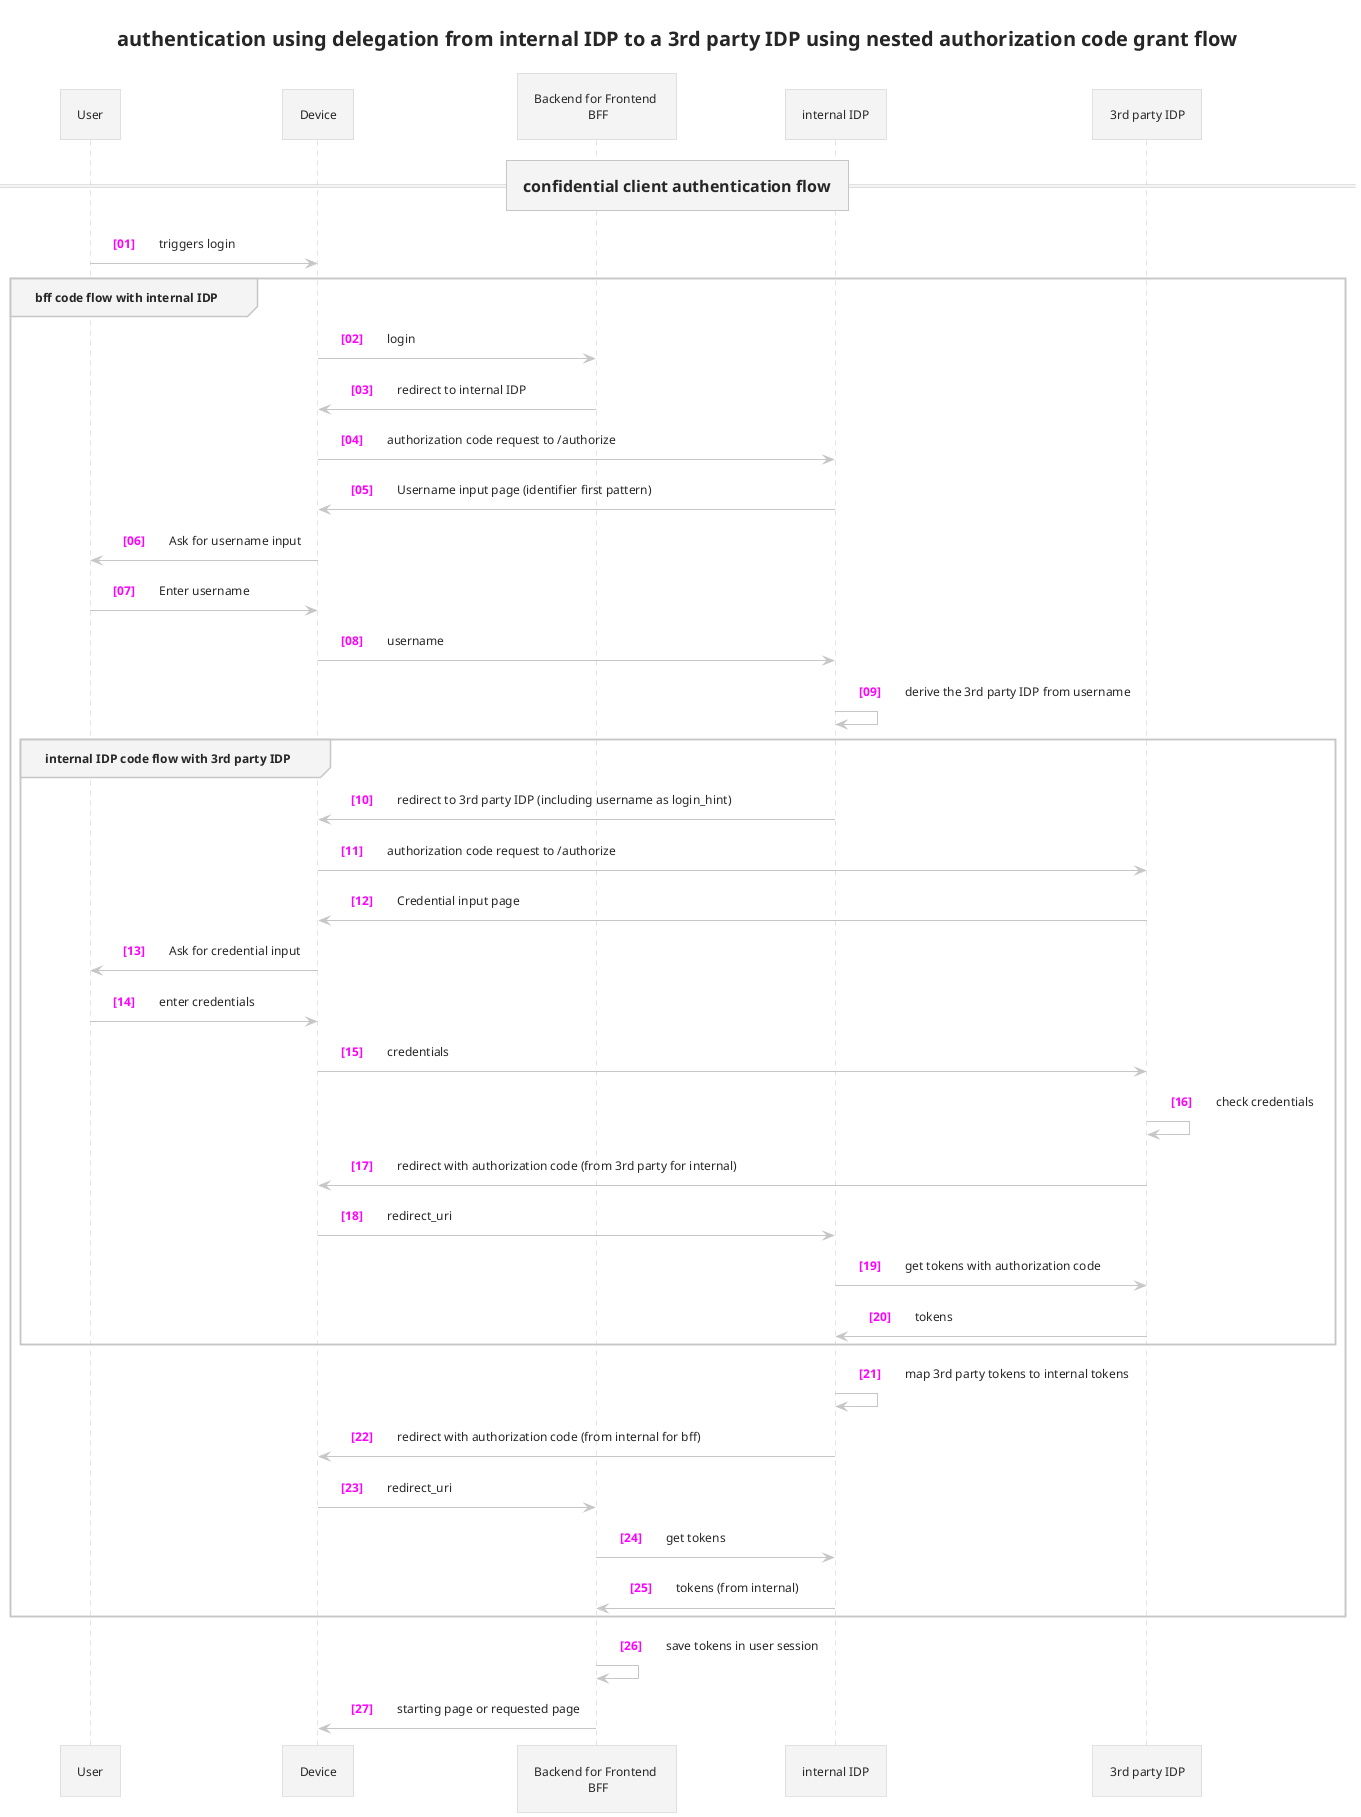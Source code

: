 @startuml
!theme carbon-gray
autonumber "<font color=magenta> <b> [00]"

title authentication using delegation from internal IDP to a 3rd party IDP using nested authorization code grant flow

participant User as user
participant Device as device
participant "Backend for Frontend \n BFF" as bff
participant "internal IDP" as IDP1
participant "3rd party IDP" as IDP2


=== confidential client authentication flow ==

user -> device: triggers login 
group bff code flow with internal IDP
    device -> bff: login
    device <- bff: redirect to internal IDP
    device -> IDP1:  authorization code request to /authorize
    device <- IDP1: Username input page (identifier first pattern)
    user <- device: Ask for username input
    user -> device: Enter username
    device -> IDP1: username
    IDP1 -> IDP1: derive the 3rd party IDP from username
    group internal IDP code flow with 3rd party IDP
        device <- IDP1: redirect to 3rd party IDP (including username as login_hint)
        device -> IDP2: authorization code request to /authorize
        device <- IDP2: Credential input page
        user <- device: Ask for credential input
        user -> device: enter credentials
        device -> IDP2: credentials
        IDP2 -> IDP2: check credentials
        device <- IDP2: redirect with authorization code (from 3rd party for internal)
        device -> IDP1: redirect_uri
        IDP1 -> IDP2: get tokens with authorization code
        IDP1 <- IDP2: tokens
    end group
    IDP1 -> IDP1: map 3rd party tokens to internal tokens
    device <- IDP1: redirect with authorization code (from internal for bff)
    device -> bff: redirect_uri
    bff -> IDP1: get tokens
    bff <- IDP1: tokens (from internal)
end group
bff -> bff: save tokens in user session
bff -> device: starting page or requested page

@enduml
